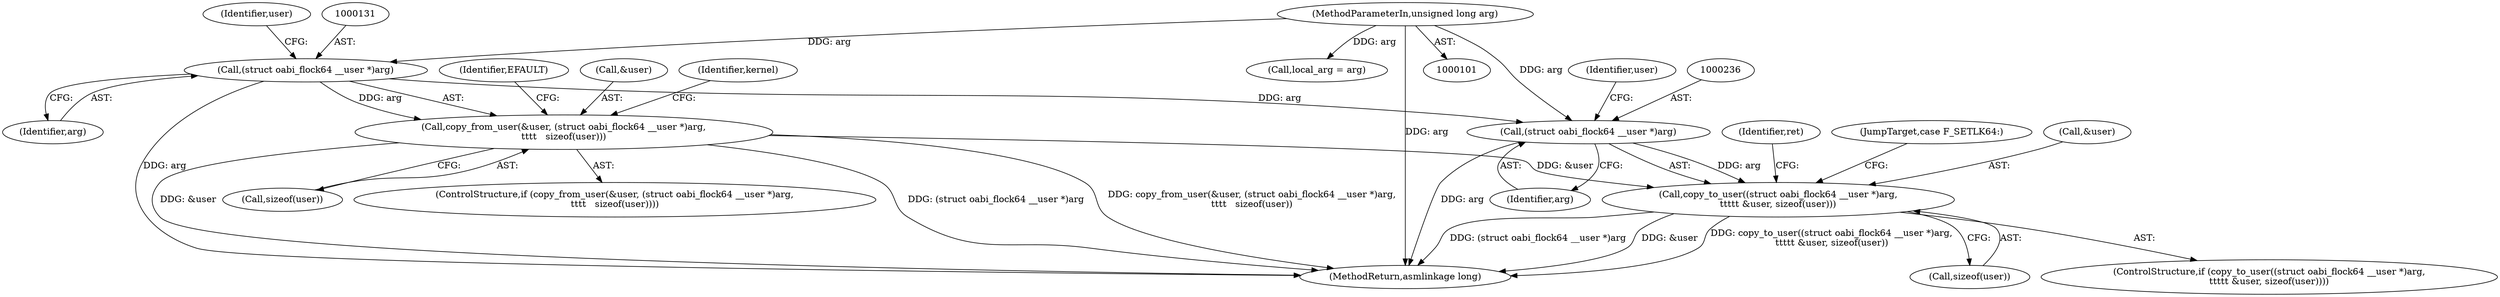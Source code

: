 digraph "1_linux_76cc404bfdc0d419c720de4daaf2584542734f42@API" {
"1000234" [label="(Call,copy_to_user((struct oabi_flock64 __user *)arg,\n\t\t\t\t\t &user, sizeof(user)))"];
"1000235" [label="(Call,(struct oabi_flock64 __user *)arg)"];
"1000130" [label="(Call,(struct oabi_flock64 __user *)arg)"];
"1000104" [label="(MethodParameterIn,unsigned long arg)"];
"1000127" [label="(Call,copy_from_user(&user, (struct oabi_flock64 __user *)arg,\n\t\t\t\t   sizeof(user)))"];
"1000130" [label="(Call,(struct oabi_flock64 __user *)arg)"];
"1000243" [label="(Identifier,ret)"];
"1000235" [label="(Call,(struct oabi_flock64 __user *)arg)"];
"1000237" [label="(Identifier,arg)"];
"1000127" [label="(Call,copy_from_user(&user, (struct oabi_flock64 __user *)arg,\n\t\t\t\t   sizeof(user)))"];
"1000240" [label="(Call,sizeof(user))"];
"1000133" [label="(Call,sizeof(user))"];
"1000113" [label="(Call,local_arg = arg)"];
"1000137" [label="(Identifier,EFAULT)"];
"1000128" [label="(Call,&user)"];
"1000246" [label="(JumpTarget,case F_SETLK64:)"];
"1000238" [label="(Call,&user)"];
"1000239" [label="(Identifier,user)"];
"1000134" [label="(Identifier,user)"];
"1000252" [label="(MethodReturn,asmlinkage long)"];
"1000234" [label="(Call,copy_to_user((struct oabi_flock64 __user *)arg,\n\t\t\t\t\t &user, sizeof(user)))"];
"1000233" [label="(ControlStructure,if (copy_to_user((struct oabi_flock64 __user *)arg,\n\t\t\t\t\t &user, sizeof(user))))"];
"1000126" [label="(ControlStructure,if (copy_from_user(&user, (struct oabi_flock64 __user *)arg,\n\t\t\t\t   sizeof(user))))"];
"1000104" [label="(MethodParameterIn,unsigned long arg)"];
"1000132" [label="(Identifier,arg)"];
"1000140" [label="(Identifier,kernel)"];
"1000234" -> "1000233"  [label="AST: "];
"1000234" -> "1000240"  [label="CFG: "];
"1000235" -> "1000234"  [label="AST: "];
"1000238" -> "1000234"  [label="AST: "];
"1000240" -> "1000234"  [label="AST: "];
"1000243" -> "1000234"  [label="CFG: "];
"1000246" -> "1000234"  [label="CFG: "];
"1000234" -> "1000252"  [label="DDG: (struct oabi_flock64 __user *)arg"];
"1000234" -> "1000252"  [label="DDG: &user"];
"1000234" -> "1000252"  [label="DDG: copy_to_user((struct oabi_flock64 __user *)arg,\n\t\t\t\t\t &user, sizeof(user))"];
"1000235" -> "1000234"  [label="DDG: arg"];
"1000127" -> "1000234"  [label="DDG: &user"];
"1000235" -> "1000237"  [label="CFG: "];
"1000236" -> "1000235"  [label="AST: "];
"1000237" -> "1000235"  [label="AST: "];
"1000239" -> "1000235"  [label="CFG: "];
"1000235" -> "1000252"  [label="DDG: arg"];
"1000130" -> "1000235"  [label="DDG: arg"];
"1000104" -> "1000235"  [label="DDG: arg"];
"1000130" -> "1000127"  [label="AST: "];
"1000130" -> "1000132"  [label="CFG: "];
"1000131" -> "1000130"  [label="AST: "];
"1000132" -> "1000130"  [label="AST: "];
"1000134" -> "1000130"  [label="CFG: "];
"1000130" -> "1000252"  [label="DDG: arg"];
"1000130" -> "1000127"  [label="DDG: arg"];
"1000104" -> "1000130"  [label="DDG: arg"];
"1000104" -> "1000101"  [label="AST: "];
"1000104" -> "1000252"  [label="DDG: arg"];
"1000104" -> "1000113"  [label="DDG: arg"];
"1000127" -> "1000126"  [label="AST: "];
"1000127" -> "1000133"  [label="CFG: "];
"1000128" -> "1000127"  [label="AST: "];
"1000133" -> "1000127"  [label="AST: "];
"1000137" -> "1000127"  [label="CFG: "];
"1000140" -> "1000127"  [label="CFG: "];
"1000127" -> "1000252"  [label="DDG: (struct oabi_flock64 __user *)arg"];
"1000127" -> "1000252"  [label="DDG: copy_from_user(&user, (struct oabi_flock64 __user *)arg,\n\t\t\t\t   sizeof(user))"];
"1000127" -> "1000252"  [label="DDG: &user"];
}
